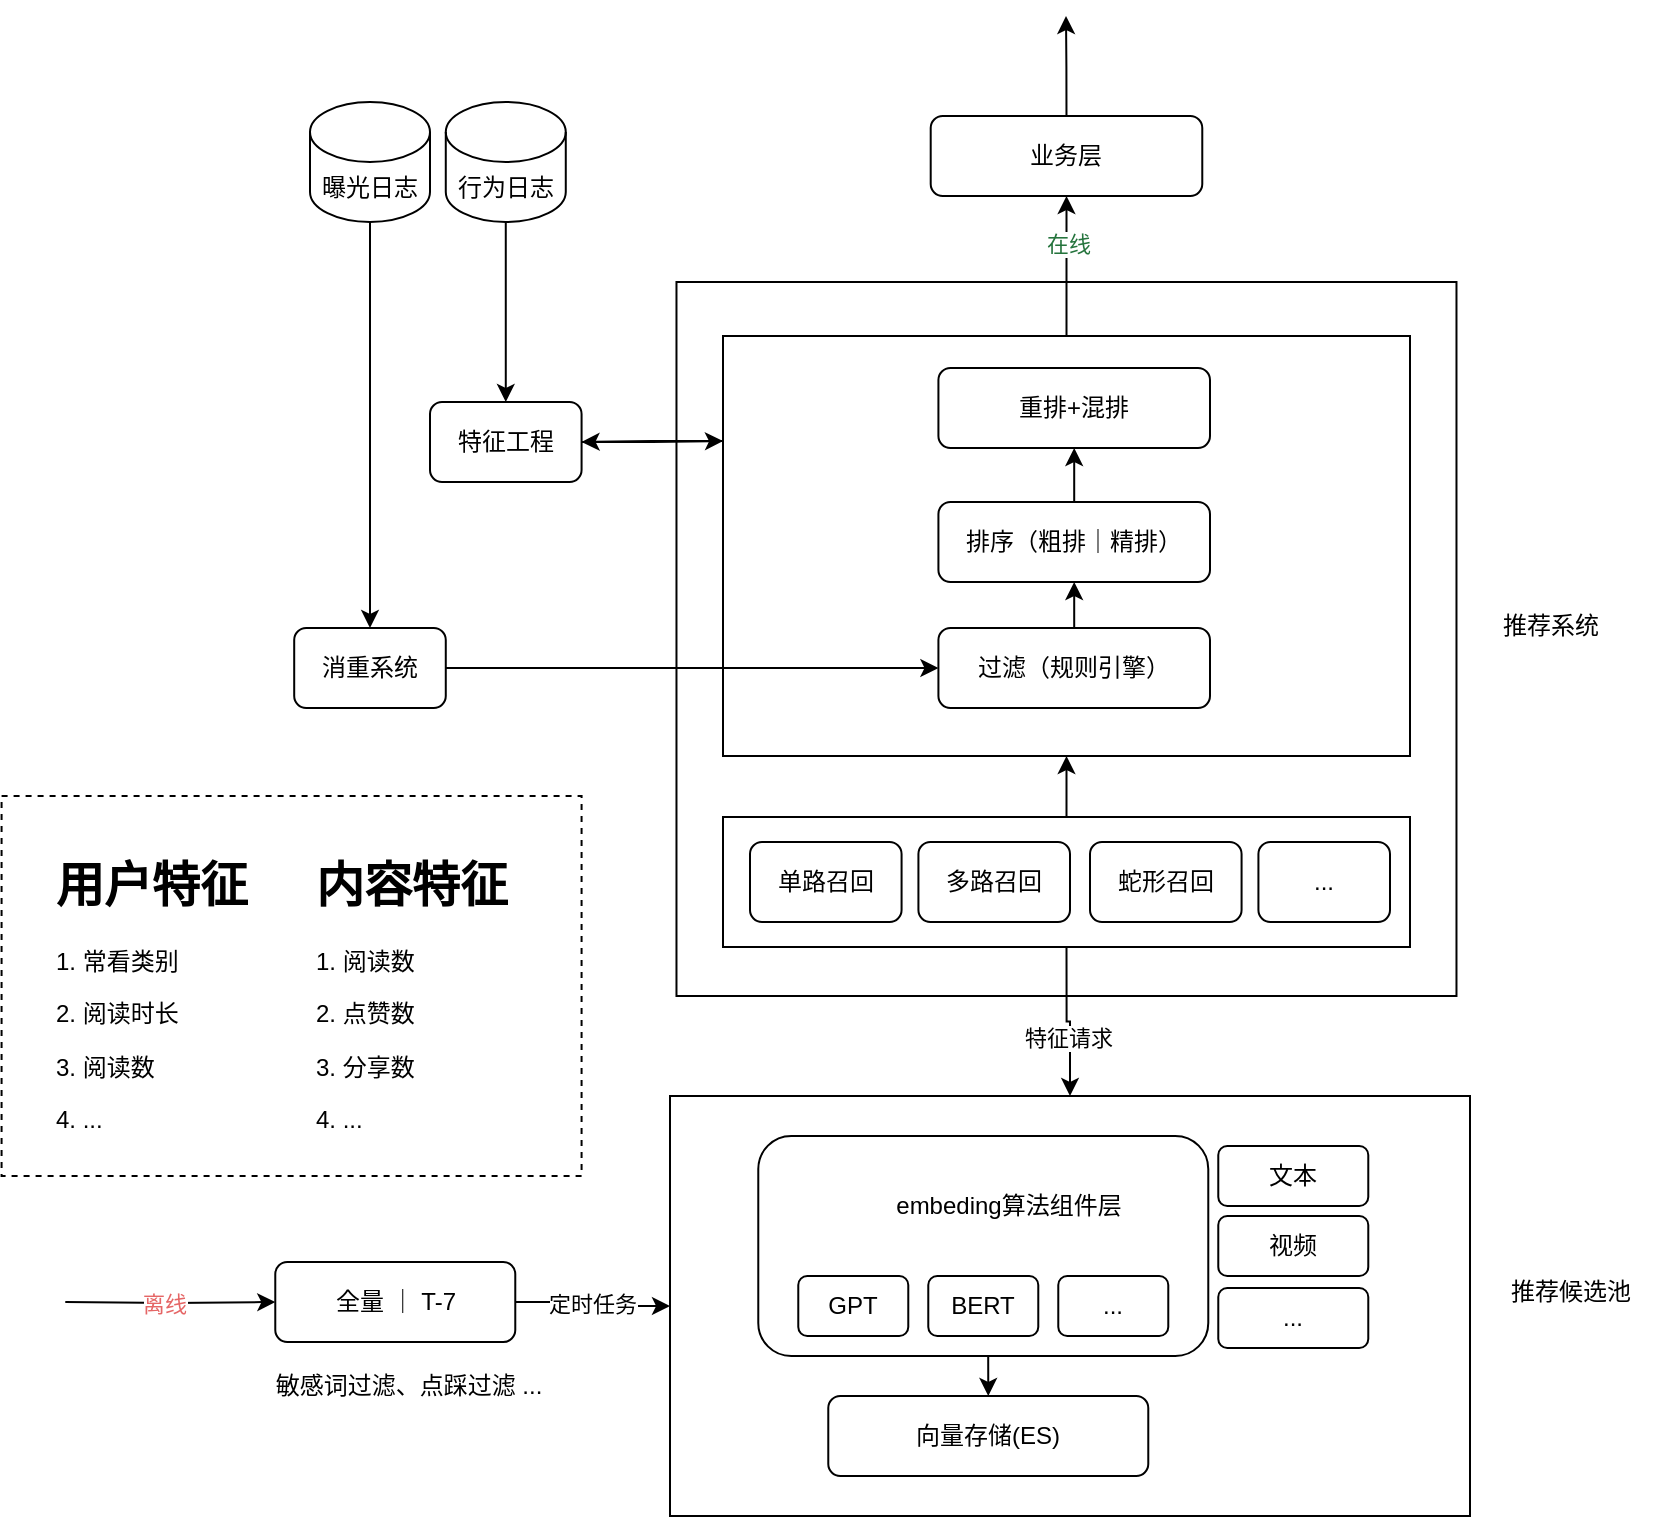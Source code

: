 <mxfile version="21.6.5" type="github">
  <diagram name="第 1 页" id="dJIPi76iVZj3krwEWg67">
    <mxGraphModel dx="1242" dy="724" grid="1" gridSize="10" guides="1" tooltips="1" connect="1" arrows="1" fold="1" page="1" pageScale="1" pageWidth="827" pageHeight="1169" math="0" shadow="0">
      <root>
        <mxCell id="0" />
        <mxCell id="1" parent="0" />
        <mxCell id="nsF8MxTp3OHglWCViLP3-88" value="" style="rounded=0;whiteSpace=wrap;html=1;dashed=1;" vertex="1" parent="1">
          <mxGeometry x="185.79" y="600" width="290" height="190" as="geometry" />
        </mxCell>
        <mxCell id="nsF8MxTp3OHglWCViLP3-86" value="" style="rounded=0;whiteSpace=wrap;html=1;" vertex="1" parent="1">
          <mxGeometry x="523.24" y="343" width="390" height="357" as="geometry" />
        </mxCell>
        <mxCell id="nsF8MxTp3OHglWCViLP3-35" value="" style="rounded=0;whiteSpace=wrap;html=1;" vertex="1" parent="1">
          <mxGeometry x="520" y="750" width="400" height="210" as="geometry" />
        </mxCell>
        <mxCell id="nsF8MxTp3OHglWCViLP3-79" style="edgeStyle=orthogonalEdgeStyle;rounded=0;orthogonalLoop=1;jettySize=auto;html=1;exitX=0.5;exitY=1;exitDx=0;exitDy=0;entryX=0.5;entryY=0;entryDx=0;entryDy=0;" edge="1" parent="1" source="nsF8MxTp3OHglWCViLP3-5" target="nsF8MxTp3OHglWCViLP3-9">
          <mxGeometry relative="1" as="geometry" />
        </mxCell>
        <mxCell id="nsF8MxTp3OHglWCViLP3-5" value="" style="rounded=1;whiteSpace=wrap;html=1;" vertex="1" parent="1">
          <mxGeometry x="564.14" y="770" width="225" height="110" as="geometry" />
        </mxCell>
        <mxCell id="nsF8MxTp3OHglWCViLP3-2" value="embeding算法组件层" style="text;html=1;align=center;verticalAlign=middle;resizable=0;points=[];autosize=1;strokeColor=none;fillColor=none;" vertex="1" parent="1">
          <mxGeometry x="619.14" y="790" width="140" height="30" as="geometry" />
        </mxCell>
        <mxCell id="nsF8MxTp3OHglWCViLP3-6" value="GPT" style="rounded=1;whiteSpace=wrap;html=1;" vertex="1" parent="1">
          <mxGeometry x="584.14" y="840" width="55" height="30" as="geometry" />
        </mxCell>
        <mxCell id="nsF8MxTp3OHglWCViLP3-7" value="BERT" style="rounded=1;whiteSpace=wrap;html=1;" vertex="1" parent="1">
          <mxGeometry x="649.14" y="840" width="55" height="30" as="geometry" />
        </mxCell>
        <mxCell id="nsF8MxTp3OHglWCViLP3-8" value="..." style="rounded=1;whiteSpace=wrap;html=1;" vertex="1" parent="1">
          <mxGeometry x="714.14" y="840" width="55" height="30" as="geometry" />
        </mxCell>
        <mxCell id="nsF8MxTp3OHglWCViLP3-9" value="向量存储(ES)" style="rounded=1;whiteSpace=wrap;html=1;" vertex="1" parent="1">
          <mxGeometry x="599.14" y="900" width="160" height="40" as="geometry" />
        </mxCell>
        <mxCell id="nsF8MxTp3OHglWCViLP3-12" value="定时任务" style="edgeStyle=orthogonalEdgeStyle;rounded=0;orthogonalLoop=1;jettySize=auto;html=1;exitX=1;exitY=0.5;exitDx=0;exitDy=0;entryX=0;entryY=0.5;entryDx=0;entryDy=0;" edge="1" parent="1" source="nsF8MxTp3OHglWCViLP3-13" target="nsF8MxTp3OHglWCViLP3-35">
          <mxGeometry relative="1" as="geometry">
            <mxPoint x="515" y="855" as="targetPoint" />
            <mxPoint as="offset" />
          </mxGeometry>
        </mxCell>
        <mxCell id="nsF8MxTp3OHglWCViLP3-13" value="全量 ｜ T-7" style="rounded=1;whiteSpace=wrap;html=1;" vertex="1" parent="1">
          <mxGeometry x="322.64" y="833" width="120" height="40" as="geometry" />
        </mxCell>
        <mxCell id="nsF8MxTp3OHglWCViLP3-14" style="edgeStyle=orthogonalEdgeStyle;rounded=0;orthogonalLoop=1;jettySize=auto;html=1;" edge="1" parent="1" target="nsF8MxTp3OHglWCViLP3-13">
          <mxGeometry relative="1" as="geometry">
            <mxPoint x="217.64" y="853" as="sourcePoint" />
          </mxGeometry>
        </mxCell>
        <mxCell id="nsF8MxTp3OHglWCViLP3-20" value="离线" style="edgeLabel;html=1;align=center;verticalAlign=middle;resizable=0;points=[];fontColor=#e56666;" vertex="1" connectable="0" parent="nsF8MxTp3OHglWCViLP3-14">
          <mxGeometry x="-0.345" y="-1" relative="1" as="geometry">
            <mxPoint x="15" y="-1" as="offset" />
          </mxGeometry>
        </mxCell>
        <mxCell id="nsF8MxTp3OHglWCViLP3-21" value="文本" style="rounded=1;whiteSpace=wrap;html=1;" vertex="1" parent="1">
          <mxGeometry x="794.14" y="775" width="75" height="30" as="geometry" />
        </mxCell>
        <mxCell id="nsF8MxTp3OHglWCViLP3-22" value="视频" style="rounded=1;whiteSpace=wrap;html=1;" vertex="1" parent="1">
          <mxGeometry x="794.14" y="810" width="75" height="30" as="geometry" />
        </mxCell>
        <mxCell id="nsF8MxTp3OHglWCViLP3-23" value="..." style="rounded=1;whiteSpace=wrap;html=1;" vertex="1" parent="1">
          <mxGeometry x="794.14" y="846" width="75" height="30" as="geometry" />
        </mxCell>
        <mxCell id="nsF8MxTp3OHglWCViLP3-52" style="edgeStyle=orthogonalEdgeStyle;rounded=0;orthogonalLoop=1;jettySize=auto;html=1;exitX=0.5;exitY=0;exitDx=0;exitDy=0;entryX=0.5;entryY=1;entryDx=0;entryDy=0;" edge="1" parent="1" source="nsF8MxTp3OHglWCViLP3-36" target="nsF8MxTp3OHglWCViLP3-44">
          <mxGeometry relative="1" as="geometry" />
        </mxCell>
        <mxCell id="nsF8MxTp3OHglWCViLP3-83" style="edgeStyle=orthogonalEdgeStyle;rounded=0;orthogonalLoop=1;jettySize=auto;html=1;exitX=0.5;exitY=1;exitDx=0;exitDy=0;entryX=0.5;entryY=0;entryDx=0;entryDy=0;" edge="1" parent="1" source="nsF8MxTp3OHglWCViLP3-36" target="nsF8MxTp3OHglWCViLP3-35">
          <mxGeometry relative="1" as="geometry" />
        </mxCell>
        <mxCell id="nsF8MxTp3OHglWCViLP3-84" value="特征请求" style="edgeLabel;html=1;align=center;verticalAlign=middle;resizable=0;points=[];" vertex="1" connectable="0" parent="nsF8MxTp3OHglWCViLP3-83">
          <mxGeometry x="-0.247" relative="1" as="geometry">
            <mxPoint y="17" as="offset" />
          </mxGeometry>
        </mxCell>
        <mxCell id="nsF8MxTp3OHglWCViLP3-36" value="" style="rounded=0;whiteSpace=wrap;html=1;" vertex="1" parent="1">
          <mxGeometry x="546.5" y="610.5" width="343.5" height="65" as="geometry" />
        </mxCell>
        <mxCell id="nsF8MxTp3OHglWCViLP3-37" value="单路召回" style="rounded=1;whiteSpace=wrap;html=1;" vertex="1" parent="1">
          <mxGeometry x="560" y="623" width="75.789" height="40" as="geometry" />
        </mxCell>
        <mxCell id="nsF8MxTp3OHglWCViLP3-38" value="多路召回" style="rounded=1;whiteSpace=wrap;html=1;" vertex="1" parent="1">
          <mxGeometry x="644.211" y="623" width="75.789" height="40" as="geometry" />
        </mxCell>
        <mxCell id="nsF8MxTp3OHglWCViLP3-41" value="蛇形召回" style="rounded=1;whiteSpace=wrap;html=1;" vertex="1" parent="1">
          <mxGeometry x="730.001" y="623" width="75.789" height="40" as="geometry" />
        </mxCell>
        <mxCell id="nsF8MxTp3OHglWCViLP3-42" value="..." style="rounded=1;whiteSpace=wrap;html=1;" vertex="1" parent="1">
          <mxGeometry x="814.21" y="623" width="65.79" height="40" as="geometry" />
        </mxCell>
        <mxCell id="nsF8MxTp3OHglWCViLP3-61" style="edgeStyle=orthogonalEdgeStyle;rounded=0;orthogonalLoop=1;jettySize=auto;html=1;exitX=0.5;exitY=0;exitDx=0;exitDy=0;" edge="1" parent="1" source="nsF8MxTp3OHglWCViLP3-44" target="nsF8MxTp3OHglWCViLP3-56">
          <mxGeometry relative="1" as="geometry" />
        </mxCell>
        <mxCell id="nsF8MxTp3OHglWCViLP3-62" value="在线" style="edgeLabel;html=1;align=center;verticalAlign=middle;resizable=0;points=[];fontColor=#25743d;" vertex="1" connectable="0" parent="nsF8MxTp3OHglWCViLP3-61">
          <mxGeometry x="0.014" y="-1" relative="1" as="geometry">
            <mxPoint x="-1" y="-11" as="offset" />
          </mxGeometry>
        </mxCell>
        <mxCell id="nsF8MxTp3OHglWCViLP3-65" style="edgeStyle=orthogonalEdgeStyle;rounded=0;orthogonalLoop=1;jettySize=auto;html=1;exitX=0;exitY=0.25;exitDx=0;exitDy=0;entryX=1;entryY=0.5;entryDx=0;entryDy=0;" edge="1" parent="1" source="nsF8MxTp3OHglWCViLP3-44" target="nsF8MxTp3OHglWCViLP3-63">
          <mxGeometry relative="1" as="geometry" />
        </mxCell>
        <mxCell id="nsF8MxTp3OHglWCViLP3-44" value="" style="rounded=0;whiteSpace=wrap;html=1;" vertex="1" parent="1">
          <mxGeometry x="546.5" y="370" width="343.5" height="210" as="geometry" />
        </mxCell>
        <mxCell id="nsF8MxTp3OHglWCViLP3-50" style="edgeStyle=orthogonalEdgeStyle;rounded=0;orthogonalLoop=1;jettySize=auto;html=1;exitX=1;exitY=0.5;exitDx=0;exitDy=0;" edge="1" parent="1" source="nsF8MxTp3OHglWCViLP3-46" target="nsF8MxTp3OHglWCViLP3-48">
          <mxGeometry relative="1" as="geometry" />
        </mxCell>
        <mxCell id="nsF8MxTp3OHglWCViLP3-46" value="消重系统" style="rounded=1;whiteSpace=wrap;html=1;" vertex="1" parent="1">
          <mxGeometry x="332.1" y="516" width="75.789" height="40" as="geometry" />
        </mxCell>
        <mxCell id="nsF8MxTp3OHglWCViLP3-54" style="edgeStyle=orthogonalEdgeStyle;rounded=0;orthogonalLoop=1;jettySize=auto;html=1;exitX=0.5;exitY=0;exitDx=0;exitDy=0;" edge="1" parent="1" source="nsF8MxTp3OHglWCViLP3-47" target="nsF8MxTp3OHglWCViLP3-49">
          <mxGeometry relative="1" as="geometry" />
        </mxCell>
        <mxCell id="nsF8MxTp3OHglWCViLP3-47" value="排序（粗排｜精排）" style="rounded=1;whiteSpace=wrap;html=1;" vertex="1" parent="1">
          <mxGeometry x="654.21" y="453" width="135.79" height="40" as="geometry" />
        </mxCell>
        <mxCell id="nsF8MxTp3OHglWCViLP3-53" style="edgeStyle=orthogonalEdgeStyle;rounded=0;orthogonalLoop=1;jettySize=auto;html=1;exitX=0.5;exitY=0;exitDx=0;exitDy=0;" edge="1" parent="1" source="nsF8MxTp3OHglWCViLP3-48" target="nsF8MxTp3OHglWCViLP3-47">
          <mxGeometry relative="1" as="geometry" />
        </mxCell>
        <mxCell id="nsF8MxTp3OHglWCViLP3-48" value="过滤（规则引擎）" style="rounded=1;whiteSpace=wrap;html=1;" vertex="1" parent="1">
          <mxGeometry x="654.21" y="516" width="135.79" height="40" as="geometry" />
        </mxCell>
        <mxCell id="nsF8MxTp3OHglWCViLP3-49" value="重排+混排" style="rounded=1;whiteSpace=wrap;html=1;" vertex="1" parent="1">
          <mxGeometry x="654.21" y="386" width="135.79" height="40" as="geometry" />
        </mxCell>
        <mxCell id="nsF8MxTp3OHglWCViLP3-60" style="edgeStyle=orthogonalEdgeStyle;rounded=0;orthogonalLoop=1;jettySize=auto;html=1;exitX=0.5;exitY=0;exitDx=0;exitDy=0;" edge="1" parent="1" source="nsF8MxTp3OHglWCViLP3-56">
          <mxGeometry relative="1" as="geometry">
            <mxPoint x="718" y="210" as="targetPoint" />
          </mxGeometry>
        </mxCell>
        <mxCell id="nsF8MxTp3OHglWCViLP3-56" value="业务层" style="rounded=1;whiteSpace=wrap;html=1;" vertex="1" parent="1">
          <mxGeometry x="650.35" y="260" width="135.79" height="40" as="geometry" />
        </mxCell>
        <mxCell id="nsF8MxTp3OHglWCViLP3-64" style="edgeStyle=orthogonalEdgeStyle;rounded=0;orthogonalLoop=1;jettySize=auto;html=1;exitX=1;exitY=0.5;exitDx=0;exitDy=0;entryX=0;entryY=0.25;entryDx=0;entryDy=0;" edge="1" parent="1" source="nsF8MxTp3OHglWCViLP3-63" target="nsF8MxTp3OHglWCViLP3-44">
          <mxGeometry relative="1" as="geometry" />
        </mxCell>
        <mxCell id="nsF8MxTp3OHglWCViLP3-63" value="特征工程" style="rounded=1;whiteSpace=wrap;html=1;" vertex="1" parent="1">
          <mxGeometry x="400" y="403" width="75.789" height="40" as="geometry" />
        </mxCell>
        <mxCell id="nsF8MxTp3OHglWCViLP3-76" style="edgeStyle=orthogonalEdgeStyle;rounded=0;orthogonalLoop=1;jettySize=auto;html=1;exitX=0.5;exitY=1;exitDx=0;exitDy=0;exitPerimeter=0;entryX=0.5;entryY=0;entryDx=0;entryDy=0;" edge="1" parent="1" source="nsF8MxTp3OHglWCViLP3-73" target="nsF8MxTp3OHglWCViLP3-46">
          <mxGeometry relative="1" as="geometry" />
        </mxCell>
        <mxCell id="nsF8MxTp3OHglWCViLP3-75" style="edgeStyle=orthogonalEdgeStyle;rounded=0;orthogonalLoop=1;jettySize=auto;html=1;exitX=0.5;exitY=1;exitDx=0;exitDy=0;exitPerimeter=0;entryX=0.5;entryY=0;entryDx=0;entryDy=0;" edge="1" parent="1" source="nsF8MxTp3OHglWCViLP3-74" target="nsF8MxTp3OHglWCViLP3-63">
          <mxGeometry relative="1" as="geometry" />
        </mxCell>
        <mxCell id="nsF8MxTp3OHglWCViLP3-77" value="" style="group" vertex="1" connectable="0" parent="1">
          <mxGeometry x="340" y="253" width="127.89" height="60" as="geometry" />
        </mxCell>
        <mxCell id="nsF8MxTp3OHglWCViLP3-73" value="曝光日志" style="shape=cylinder3;whiteSpace=wrap;html=1;boundedLbl=1;backgroundOutline=1;size=15;" vertex="1" parent="nsF8MxTp3OHglWCViLP3-77">
          <mxGeometry width="60.0" height="60" as="geometry" />
        </mxCell>
        <mxCell id="nsF8MxTp3OHglWCViLP3-74" value="行为日志" style="shape=cylinder3;whiteSpace=wrap;html=1;boundedLbl=1;backgroundOutline=1;size=15;" vertex="1" parent="nsF8MxTp3OHglWCViLP3-77">
          <mxGeometry x="67.89" width="60.0" height="60" as="geometry" />
        </mxCell>
        <mxCell id="nsF8MxTp3OHglWCViLP3-78" value="推荐候选池" style="text;html=1;align=center;verticalAlign=middle;resizable=0;points=[];autosize=1;strokeColor=none;fillColor=none;" vertex="1" parent="1">
          <mxGeometry x="930" y="833" width="80" height="30" as="geometry" />
        </mxCell>
        <mxCell id="nsF8MxTp3OHglWCViLP3-81" value="&lt;h1&gt;内容特征&lt;/h1&gt;&lt;p&gt;1. 阅读数&lt;/p&gt;&lt;p&gt;2. 点赞数&lt;/p&gt;&lt;p&gt;3. 分享数&lt;/p&gt;&lt;p&gt;4. ...&lt;/p&gt;" style="text;html=1;strokeColor=none;fillColor=none;spacing=5;spacingTop=-20;whiteSpace=wrap;overflow=hidden;rounded=0;" vertex="1" parent="1">
          <mxGeometry x="338.43" y="625" width="120" height="150" as="geometry" />
        </mxCell>
        <mxCell id="nsF8MxTp3OHglWCViLP3-82" value="&lt;h1&gt;用户特征&lt;/h1&gt;&lt;p&gt;1. 常看类别&lt;/p&gt;&lt;p&gt;2. 阅读时长&lt;/p&gt;&lt;p&gt;3. 阅读数&lt;/p&gt;&lt;p&gt;4. ...&lt;/p&gt;" style="text;html=1;strokeColor=none;fillColor=none;spacing=5;spacingTop=-20;whiteSpace=wrap;overflow=hidden;rounded=0;" vertex="1" parent="1">
          <mxGeometry x="208.43" y="625" width="120" height="150" as="geometry" />
        </mxCell>
        <mxCell id="nsF8MxTp3OHglWCViLP3-85" value="敏感词过滤、点踩过滤 ..." style="text;html=1;align=center;verticalAlign=middle;resizable=0;points=[];autosize=1;strokeColor=none;fillColor=none;" vertex="1" parent="1">
          <mxGeometry x="309.29" y="880" width="160" height="30" as="geometry" />
        </mxCell>
        <mxCell id="nsF8MxTp3OHglWCViLP3-87" value="推荐系统" style="text;html=1;align=center;verticalAlign=middle;resizable=0;points=[];autosize=1;strokeColor=none;fillColor=none;" vertex="1" parent="1">
          <mxGeometry x="925" y="500" width="70" height="30" as="geometry" />
        </mxCell>
      </root>
    </mxGraphModel>
  </diagram>
</mxfile>
